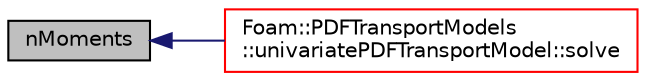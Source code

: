 digraph "nMoments"
{
  bgcolor="transparent";
  edge [fontname="Helvetica",fontsize="10",labelfontname="Helvetica",labelfontsize="10"];
  node [fontname="Helvetica",fontsize="10",shape=record];
  rankdir="LR";
  Node26 [label="nMoments",height=0.2,width=0.4,color="black", fillcolor="grey75", style="filled", fontcolor="black"];
  Node26 -> Node27 [dir="back",color="midnightblue",fontsize="10",style="solid",fontname="Helvetica"];
  Node27 [label="Foam::PDFTransportModels\l::univariatePDFTransportModel::solve",height=0.2,width=0.4,color="red",URL="$a02060.html#af7d39f0eac0af0ed5785935ac72a1e7d",tooltip="Edit. "];
}
